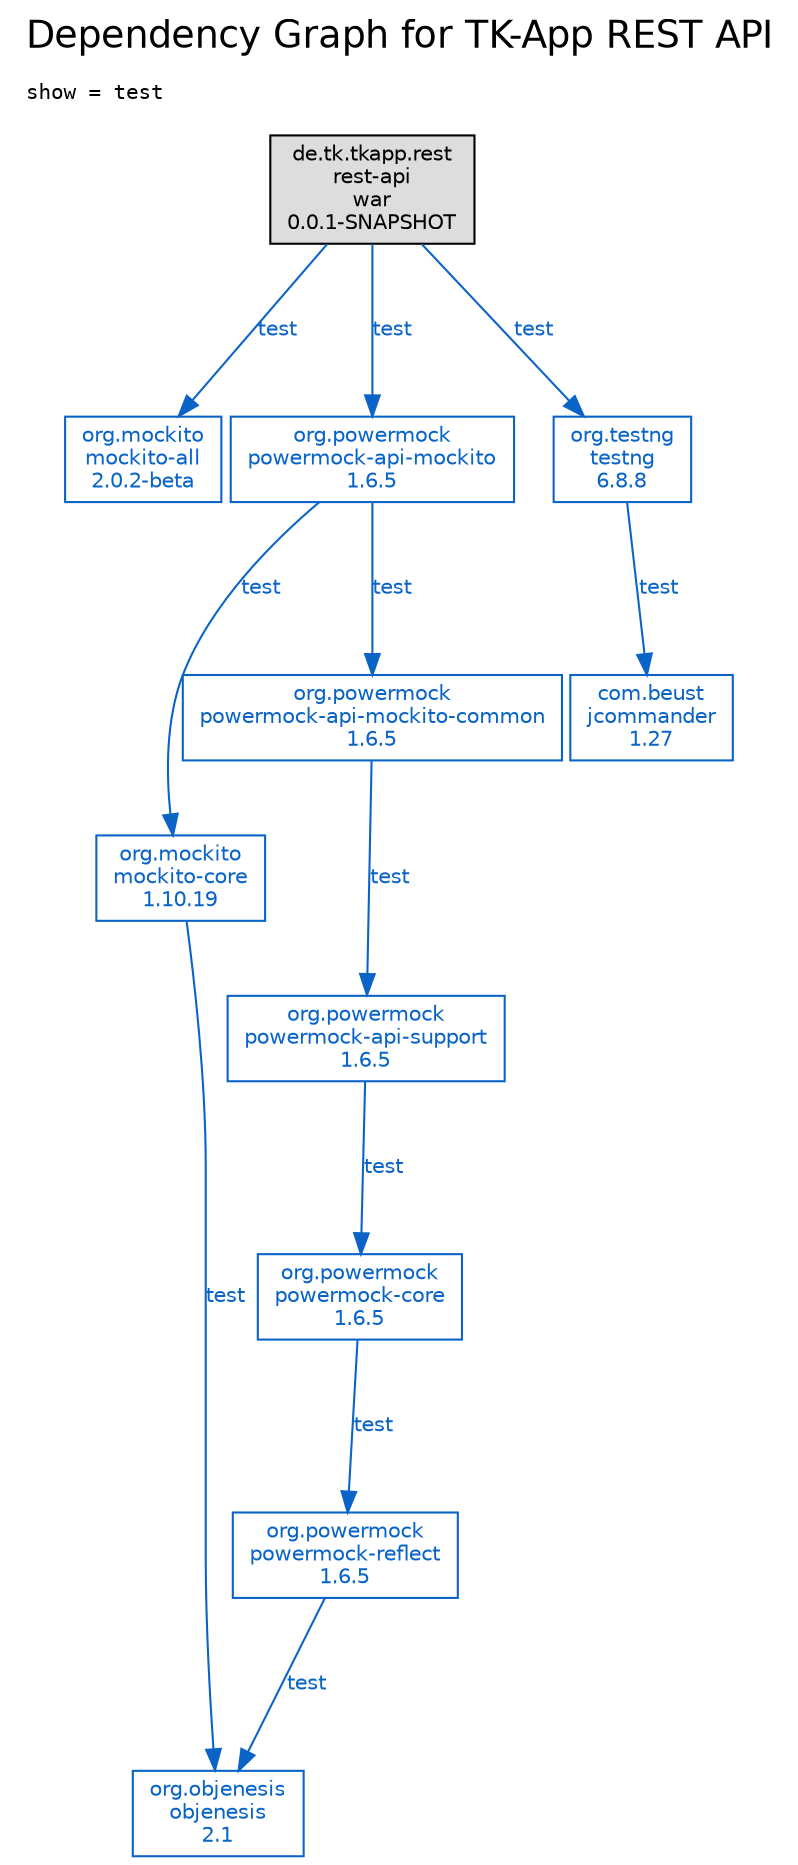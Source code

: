 digraph dependencies {

  graph [ label=<<table border="0" cellpadding="0" cellspacing="0"><tr><td>Dependency Graph for TK-App REST API</td></tr><tr><td><font color="black" face="Courier" point-size="10"> </font></td></tr><tr><td align="LEFT"><font color="black" face="Courier" point-size="10">show = test</font></td></tr><tr><td><font color="black" face="Courier" point-size="10"> </font></td></tr></table>> labeljust="l" labelloc="t" fontsize="18" fontname="Helvetica" ranksep="1" rankdir="TB" nodesep=".05" ];
  node [ fontsize="10" fontname="Helvetica" shape="rectangle" ];
  edge [ fontsize="10" fontname="Helvetica" ];

  "0" [
    fontsize="10"
    label="de.tk.tkapp.rest\nrest-api\nwar\n0.0.1-SNAPSHOT"
    color="black"
    fontcolor="black"
    fillcolor="#dddddd"
    style="solid,filled"
  ];
  "103" [
    fontsize="10"
    label="org.mockito\nmockito-all\n2.0.2-beta"
    color="#0A64C8"
    fontcolor="#0A64C8"
    fillcolor="white"
    style="solid,filled"
  ];
  "104" [
    fontsize="10"
    label="org.powermock\npowermock-api-mockito\n1.6.5"
    color="#0A64C8"
    fontcolor="#0A64C8"
    fillcolor="white"
    style="solid,filled"
  ];
  "148" [
    fontsize="10"
    label="org.testng\ntestng\n6.8.8"
    color="#0A64C8"
    fontcolor="#0A64C8"
    fillcolor="white"
    style="solid,filled"
  ];
  "105" [
    fontsize="10"
    label="org.mockito\nmockito-core\n1.10.19"
    color="#0A64C8"
    fontcolor="#0A64C8"
    fillcolor="white"
    style="solid,filled"
  ];
  "107" [
    fontsize="10"
    label="org.powermock\npowermock-api-mockito-common\n1.6.5"
    color="#0A64C8"
    fontcolor="#0A64C8"
    fillcolor="white"
    style="solid,filled"
  ];
  "149" [
    fontsize="10"
    label="com.beust\njcommander\n1.27"
    color="#0A64C8"
    fontcolor="#0A64C8"
    fillcolor="white"
    style="solid,filled"
  ];
  "106" [
    fontsize="10"
    label="org.objenesis\nobjenesis\n2.1"
    color="#0A64C8"
    fontcolor="#0A64C8"
    fillcolor="white"
    style="solid,filled"
  ];
  "108" [
    fontsize="10"
    label="org.powermock\npowermock-api-support\n1.6.5"
    color="#0A64C8"
    fontcolor="#0A64C8"
    fillcolor="white"
    style="solid,filled"
  ];
  "109" [
    fontsize="10"
    label="org.powermock\npowermock-core\n1.6.5"
    color="#0A64C8"
    fontcolor="#0A64C8"
    fillcolor="white"
    style="solid,filled"
  ];
  "112" [
    fontsize="10"
    label="org.powermock\npowermock-reflect\n1.6.5"
    color="#0A64C8"
    fontcolor="#0A64C8"
    fillcolor="white"
    style="solid,filled"
  ];

  "0" -> "103" [
    label="test"
    style="solid"
    color="#0A64C8"
    fontcolor="#0A64C8"
    weight="1.0"
  ];
  "0" -> "104" [
    label="test"
    style="solid"
    color="#0A64C8"
    fontcolor="#0A64C8"
    weight="1.0"
  ];
  "0" -> "148" [
    label="test"
    style="solid"
    color="#0A64C8"
    fontcolor="#0A64C8"
    weight="1.0"
  ];
  "104" -> "105" [
    label="test"
    style="solid"
    color="#0A64C8"
    fontcolor="#0A64C8"
    weight="1.0"
  ];
  "104" -> "107" [
    label="test"
    style="solid"
    color="#0A64C8"
    fontcolor="#0A64C8"
    weight="1.0"
  ];
  "148" -> "149" [
    label="test"
    style="solid"
    color="#0A64C8"
    fontcolor="#0A64C8"
    weight="1.0"
  ];
  "105" -> "106" [
    label="test"
    style="solid"
    color="#0A64C8"
    fontcolor="#0A64C8"
    weight="1.0"
  ];
  "107" -> "108" [
    label="test"
    style="solid"
    color="#0A64C8"
    fontcolor="#0A64C8"
    weight="1.0"
  ];
  "108" -> "109" [
    label="test"
    style="solid"
    color="#0A64C8"
    fontcolor="#0A64C8"
    weight="1.0"
  ];
  "109" -> "112" [
    label="test"
    style="solid"
    color="#0A64C8"
    fontcolor="#0A64C8"
    weight="1.0"
  ];
  "112" -> "106" [
    label="test"
    style="solid"
    color="#0A64C8"
    fontcolor="#0A64C8"
    weight="1.0"
  ];
}
